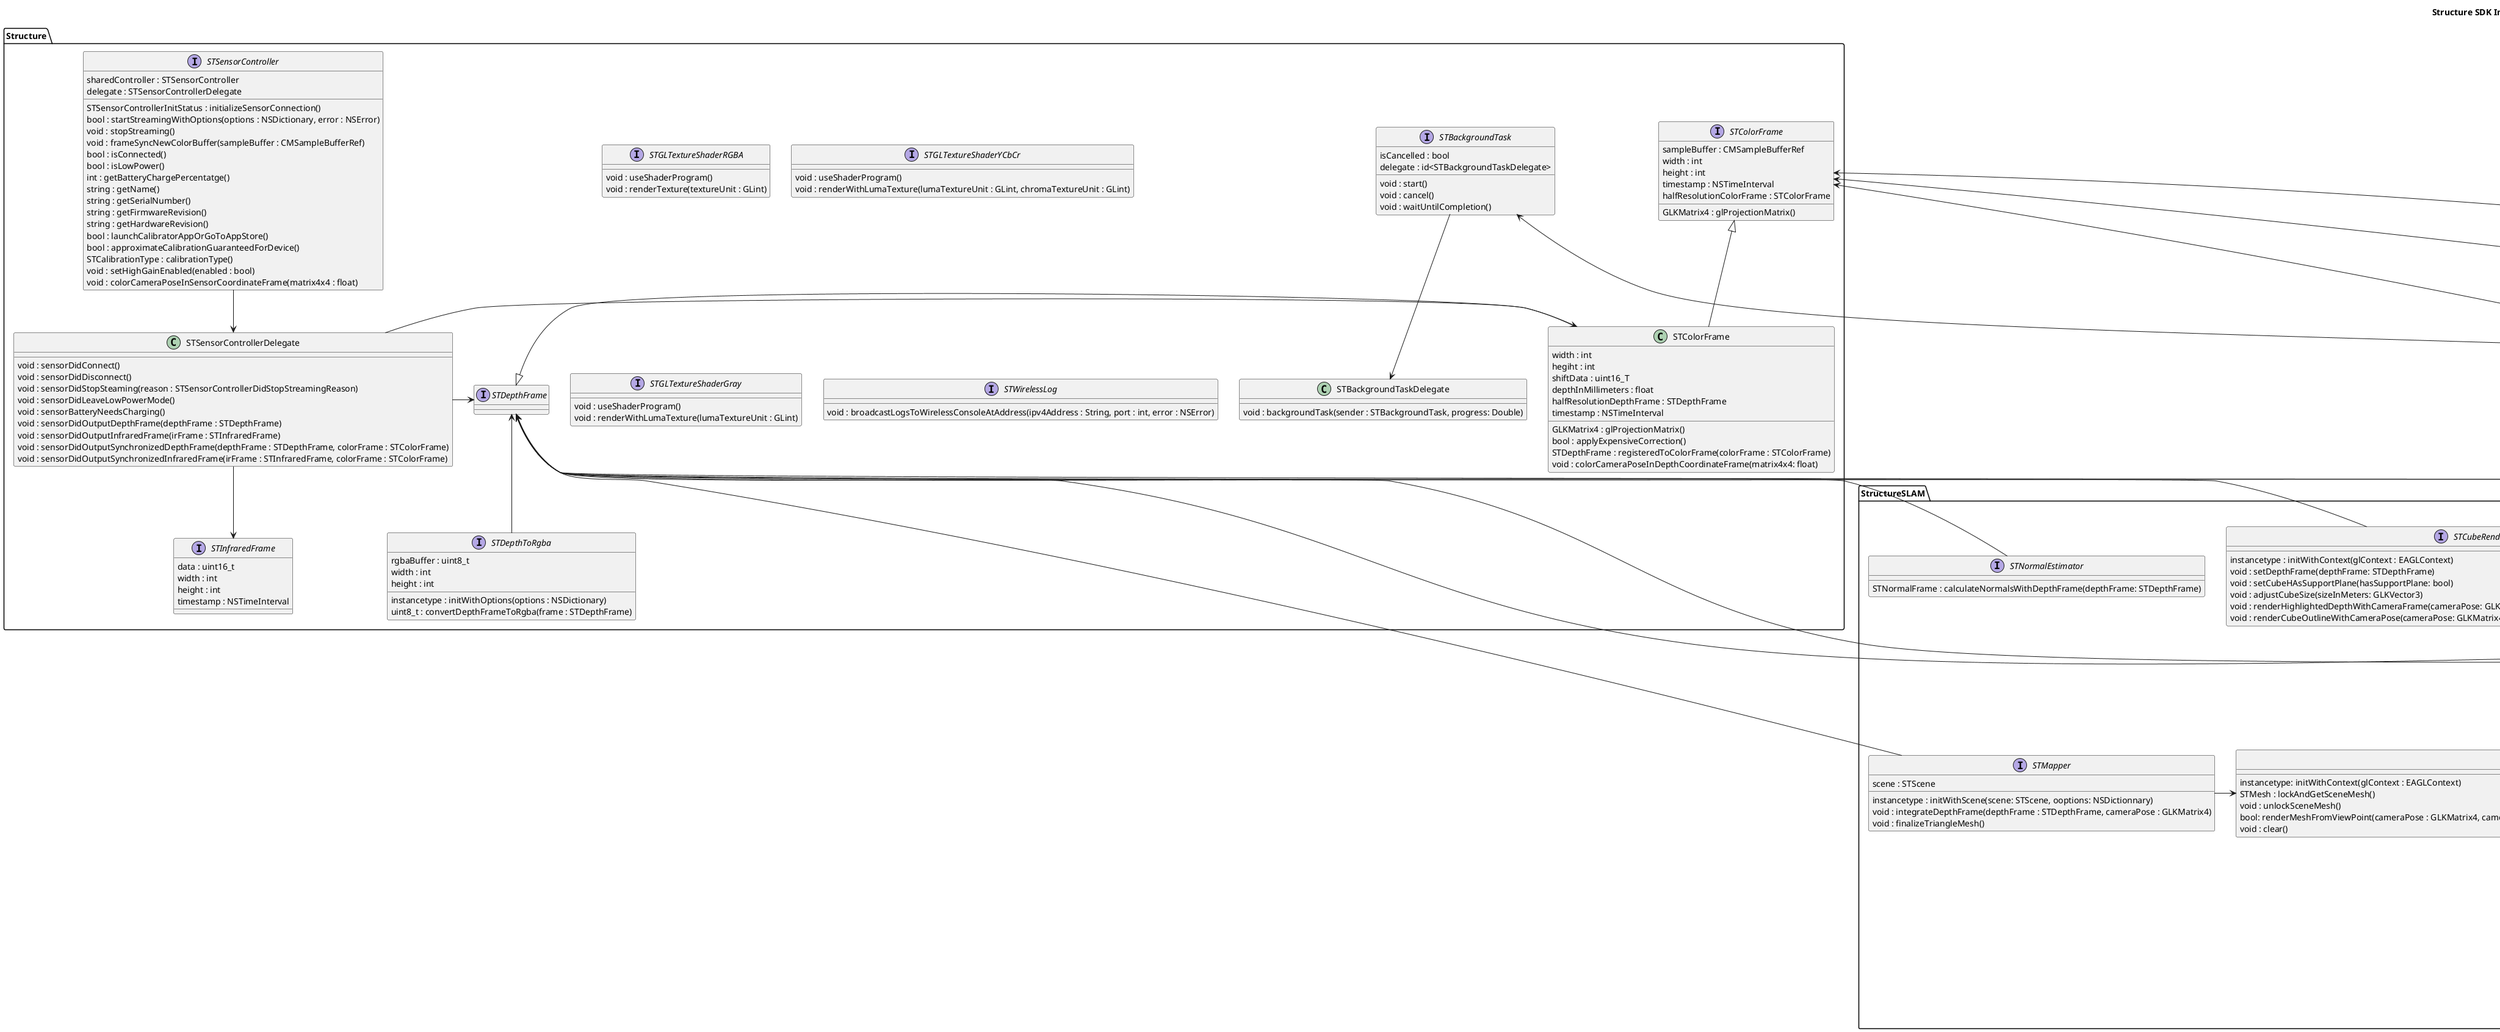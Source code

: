 @startuml
title Structure SDK Interface Class diagram

package Structure {
class "STColorFrame" as CColorFrame {
    width : int
    hegiht : int
    shiftData : uint16_T
    depthInMillimeters : float
    halfResolutionDepthFrame : STDepthFrame
    timestamp : NSTimeInterval
    GLKMatrix4 : glProjectionMatrix()
    bool : applyExpensiveCorrection()
    STDepthFrame : registeredToColorFrame(colorFrame : STColorFrame)
    void : colorCameraPoseInDepthCoordinateFrame(matrix4x4: float)
}

interface STDepthFrame {

}

interface STInfraredFrame {
    data : uint16_t
    width : int
    height : int
    timestamp : NSTimeInterval
}

interface STColorFrame {
    sampleBuffer : CMSampleBufferRef
    width : int
    height : int
    timestamp : NSTimeInterval
    halfResolutionColorFrame : STColorFrame
    GLKMatrix4 : glProjectionMatrix()
}

class STSensorControllerDelegate {
    void : sensorDidConnect()
    void : sensorDidDisconnect()
    void : sensorDidStopSteaming(reason : STSensorControllerDidStopStreamingReason)
    void : sensorDidLeaveLowPowerMode()
    void : sensorBatteryNeedsCharging()
    void : sensorDidOutputDepthFrame(depthFrame : STDepthFrame)
    void : sensorDidOutputInfraredFrame(irFrame : STInfraredFrame)
    void : sensorDidOutputSynchronizedDepthFrame(depthFrame : STDepthFrame, colorFrame : STColorFrame)
    void : sensorDidOutputSynchronizedInfraredFrame(irFrame : STInfraredFrame, colorFrame : STColorFrame)
}
interface STSensorController {
    sharedController : STSensorController
    delegate : STSensorControllerDelegate
    STSensorControllerInitStatus : initializeSensorConnection()
    bool : startStreamingWithOptions(options : NSDictionary, error : NSError)
    void : stopStreaming()
    void : frameSyncNewColorBuffer(sampleBuffer : CMSampleBufferRef)
    bool : isConnected()
    bool : isLowPower()
    int : getBatteryChargePercentatge()
    string : getName()
    string : getSerialNumber()
    string : getFirmwareRevision()
    string : getHardwareRevision()
    bool : launchCalibratorAppOrGoToAppStore()
    bool : approximateCalibrationGuaranteedForDevice()
    STCalibrationType : calibrationType()
    void : setHighGainEnabled(enabled : bool)
    void : colorCameraPoseInSensorCoordinateFrame(matrix4x4 : float)
}
interface STGLTextureShaderRGBA {
    void : useShaderProgram()
    void : renderTexture(textureUnit : GLint)
}
interface STGLTextureShaderYCbCr {
    void : useShaderProgram()
    void : renderWithLumaTexture(lumaTextureUnit : GLint, chromaTextureUnit : GLint)
}
interface STGLTextureShaderGray {
    void : useShaderProgram()
    void : renderWithLumaTexture(lumaTextureUnit : GLint)
}
interface STDepthToRgba {
    rgbaBuffer : uint8_t
    width : int
    height : int
    instancetype : initWithOptions(options : NSDictionary)
    uint8_t : convertDepthFrameToRgba(frame : STDepthFrame)
}
interface STWirelessLog {
    void : broadcastLogsToWirelessConsoleAtAddress(ipv4Address : String, port : int, error : NSError)
}
interface STBackgroundTask {
    isCancelled : bool
    delegate : id<STBackgroundTaskDelegate>
    void : start()
    void : cancel()
    void : waitUntilCompletion()
}
class STBackgroundTaskDelegate {
    void : backgroundTask(sender : STBackgroundTask, progress: Double)
}
}

package StructureSLAM {
interface STMesh {
    numberOfMeshes : int
    meshYCbCrTexture : CVPixelBufferRef
    int : numberOfMeshFaces(meshIndex : int)
    int : numberOfMeshVerticles(meshIndex : int)
    int : numberOfMeshLines(meshIndex: int)
    bool : hasPerVertexNormals()
    bool : hasPerVertexColors()
    bool : hasPerVertexTextureCoords()
    GLKVector3 : meshVerticles(meshIndex : int)
    GLKVector3 : meshPerVertexNormals(meshIndex : int)
    GLKVector2 : MeshPErVertexUVTextureCoords(meshIndex : int)
    short : meshFaces(meshIndex : int)
    short : meshLines(meshIndex : int)
    bool : writeFile(filePath: String, options: NSDictionary, error: NSError)
    instancetype : initWithMesh(mesh : STMesh)
    STBackgroundTask : newDecimateTaskWithMesh(inputMesh : STMesh, numFaces : int, completionHandler : void)
    STBackgroundTask : newFillHolesTaskWithMesh(inputMesh : STMesh, handler : void)
}
interface STMeshIntersector {
    instanceType : initWithMesh(inputMesh: STMesh)
    bool: intersectWithRayOrigin(origin: GLKVector3, end: GLKVector3, intersection: GLKVector3, normal: GLKVector3, ignoreBackface: bool)
    bool: intersectWithRayOrigin(origin: GLKVector3, end: GLKVector3, intersection: GLKVector3, normal: GLKVector3, intersectionFaceIndex: int)
    bool: faceIsOnPlane(faceIndex: int, normal: GLKVector3)
}
interface STScene {
    instancetype: initWithContext(glContext : EAGLContext) 
    STMesh : lockAndGetSceneMesh()
    void : unlockSceneMesh()
    bool: renderMeshFromViewPoint(cameraPose : GLKMatrix4, cameraGlProjection : GLMatrix4, alpha: float, highlightOutOfRangeDepth : bool, wireframe : bool)
    void : clear()
}
interface STTracker {
    scene : STScene
    initialCameraPose : GLKMatrix4
    trackerHints : STTrackerHints
    poseAccuracy : STTrackerPoseAccuracy
    instancetype : initWithScene(scene : STScene, options: NSDictionnary)
    void : reset()
    bool : updateCameraPoseWithDepthFrame(depthFrame : STDepthFrame, colorFrame: STColorFrame, error: NSError)
    GLKMatrix4 : lastFrameCameraPose()
    void : setOptions(options : NSDictionary)
}
interface STMapper {
    scene : STScene
    instancetype : initWithScene(scene: STScene, ooptions: NSDictionnary)
    void : integrateDepthFrame(depthFrame : STDepthFrame, cameraPose : GLKMatrix4)
    void : finalizeTriangleMesh()
}
interface STCameraPoseInitializer {
    volumeSizeInMeters : GLKVector3
    lastOutput : STCameraPoseInitializerOutput
    cameraPose : GLKMatrix4
    hasValidPose : bool
    hasSupportPlane : bool
    instancetype : initWithVolumeSizeInMeters(volumeSize: GLKVector3, options: NSDictionnary)
    bool : updateCameraPoseWithGravity(gravityInDeviceFrame : GLKVector3, depthFrame: STDepthFrame, error: NSError)
    void : detectInnerPixelsWithDepthFrame(depthFrame: STDepthFrame, mask: uint8_t)
}
interface STCubeRenderer {
    instancetype : initWithContext(glContext : EAGLContext) 
    void : setDepthFrame(depthFrame: STDepthFrame)
    void : setCubeHAsSupportPlane(hasSupportPlane: bool)
    void : adjustCubeSize(sizeInMeters: GLKVector3)
    void : renderHighlightedDepthWithCameraFrame(cameraPose: GLKMatrix4, alpha: float)
    void : renderCubeOutlineWithCameraPose(cameraPose: GLKMatrix4, depthTestEnabled: bool, occlusionTestEnabled: bool)
}
interface STNormalEstimator {
    STNormalFrame : calculateNormalsWithDepthFrame(depthFrame: STDepthFrame)
}
interface STKeyFrame {
    instancetype : initWithColorCameraPose(colorCameraPose: GLKMatrix4, colorFrame: STColorFrame, depthFrame: STDepthFrame) 
}
interface STKeyFrameManager {
    instancetype : initWithOptions(options: NSDictionnary)
    bool : wouldBeNewKeyframeWithColorCameraPose(colorCameraPose: GLKMatrix4)
    bool : processKeyFrameCandiateWithColorCameraPose(colorCameraPose: GLKMatrix4, colorFrame: STColorFrame, depthFrame: STDepthFrame)
    void : addKeyFrame(keyFrame: STKeyFrame)
    STKeyFrame[] : getKeyFrames()
    void : clear()
}
interface STColorizer {
    STBackgroundTask : newColorizeTaskWithMesh(mesh: STMesh, scene: STScene, keyframes: STKeyFrame[], handler : void) 
}
}

STMeshIntersector -up-> STMesh
STScene -right-> STMesh
STTracker -up-> STColorFrame
STTracker -up-> STDepthFrame
STMapper -up-> STDepthFrame
STCubeRenderer -up-> STDepthFrame
STCameraPoseInitializer -up-> STDepthFrame
STNormalEstimator -up-> STDepthFrame
STKeyFrame -up-> STDepthFrame
STKeyFrame -up-> STColorFrame
STTracker -down-> STScene
STKeyFrameManager -up-> STDepthFrame
STKeyFrameManager -up-> STColorFrame
STKeyFrameManager -right-> STKeyFrame
STMapper -right-> STScene
STColorizer -right-> STMesh
STColorizer -right-> STScene
STColorizer -right-> STKeyFrame
STColorizer -up-> STBackgroundTask 

STDepthFrame <|-right- CColorFrame
STColorFrame <|-down- CColorFrame
STSensorControllerDelegate -right-> STDepthFrame
STSensorControllerDelegate -down-> STInfraredFrame
STSensorControllerDelegate -right-> CColorFrame
STSensorController -down-> STSensorControllerDelegate
STDepthToRgba -up-> STDepthFrame
STBackgroundTask -down-> STBackgroundTaskDelegate

@enduml
